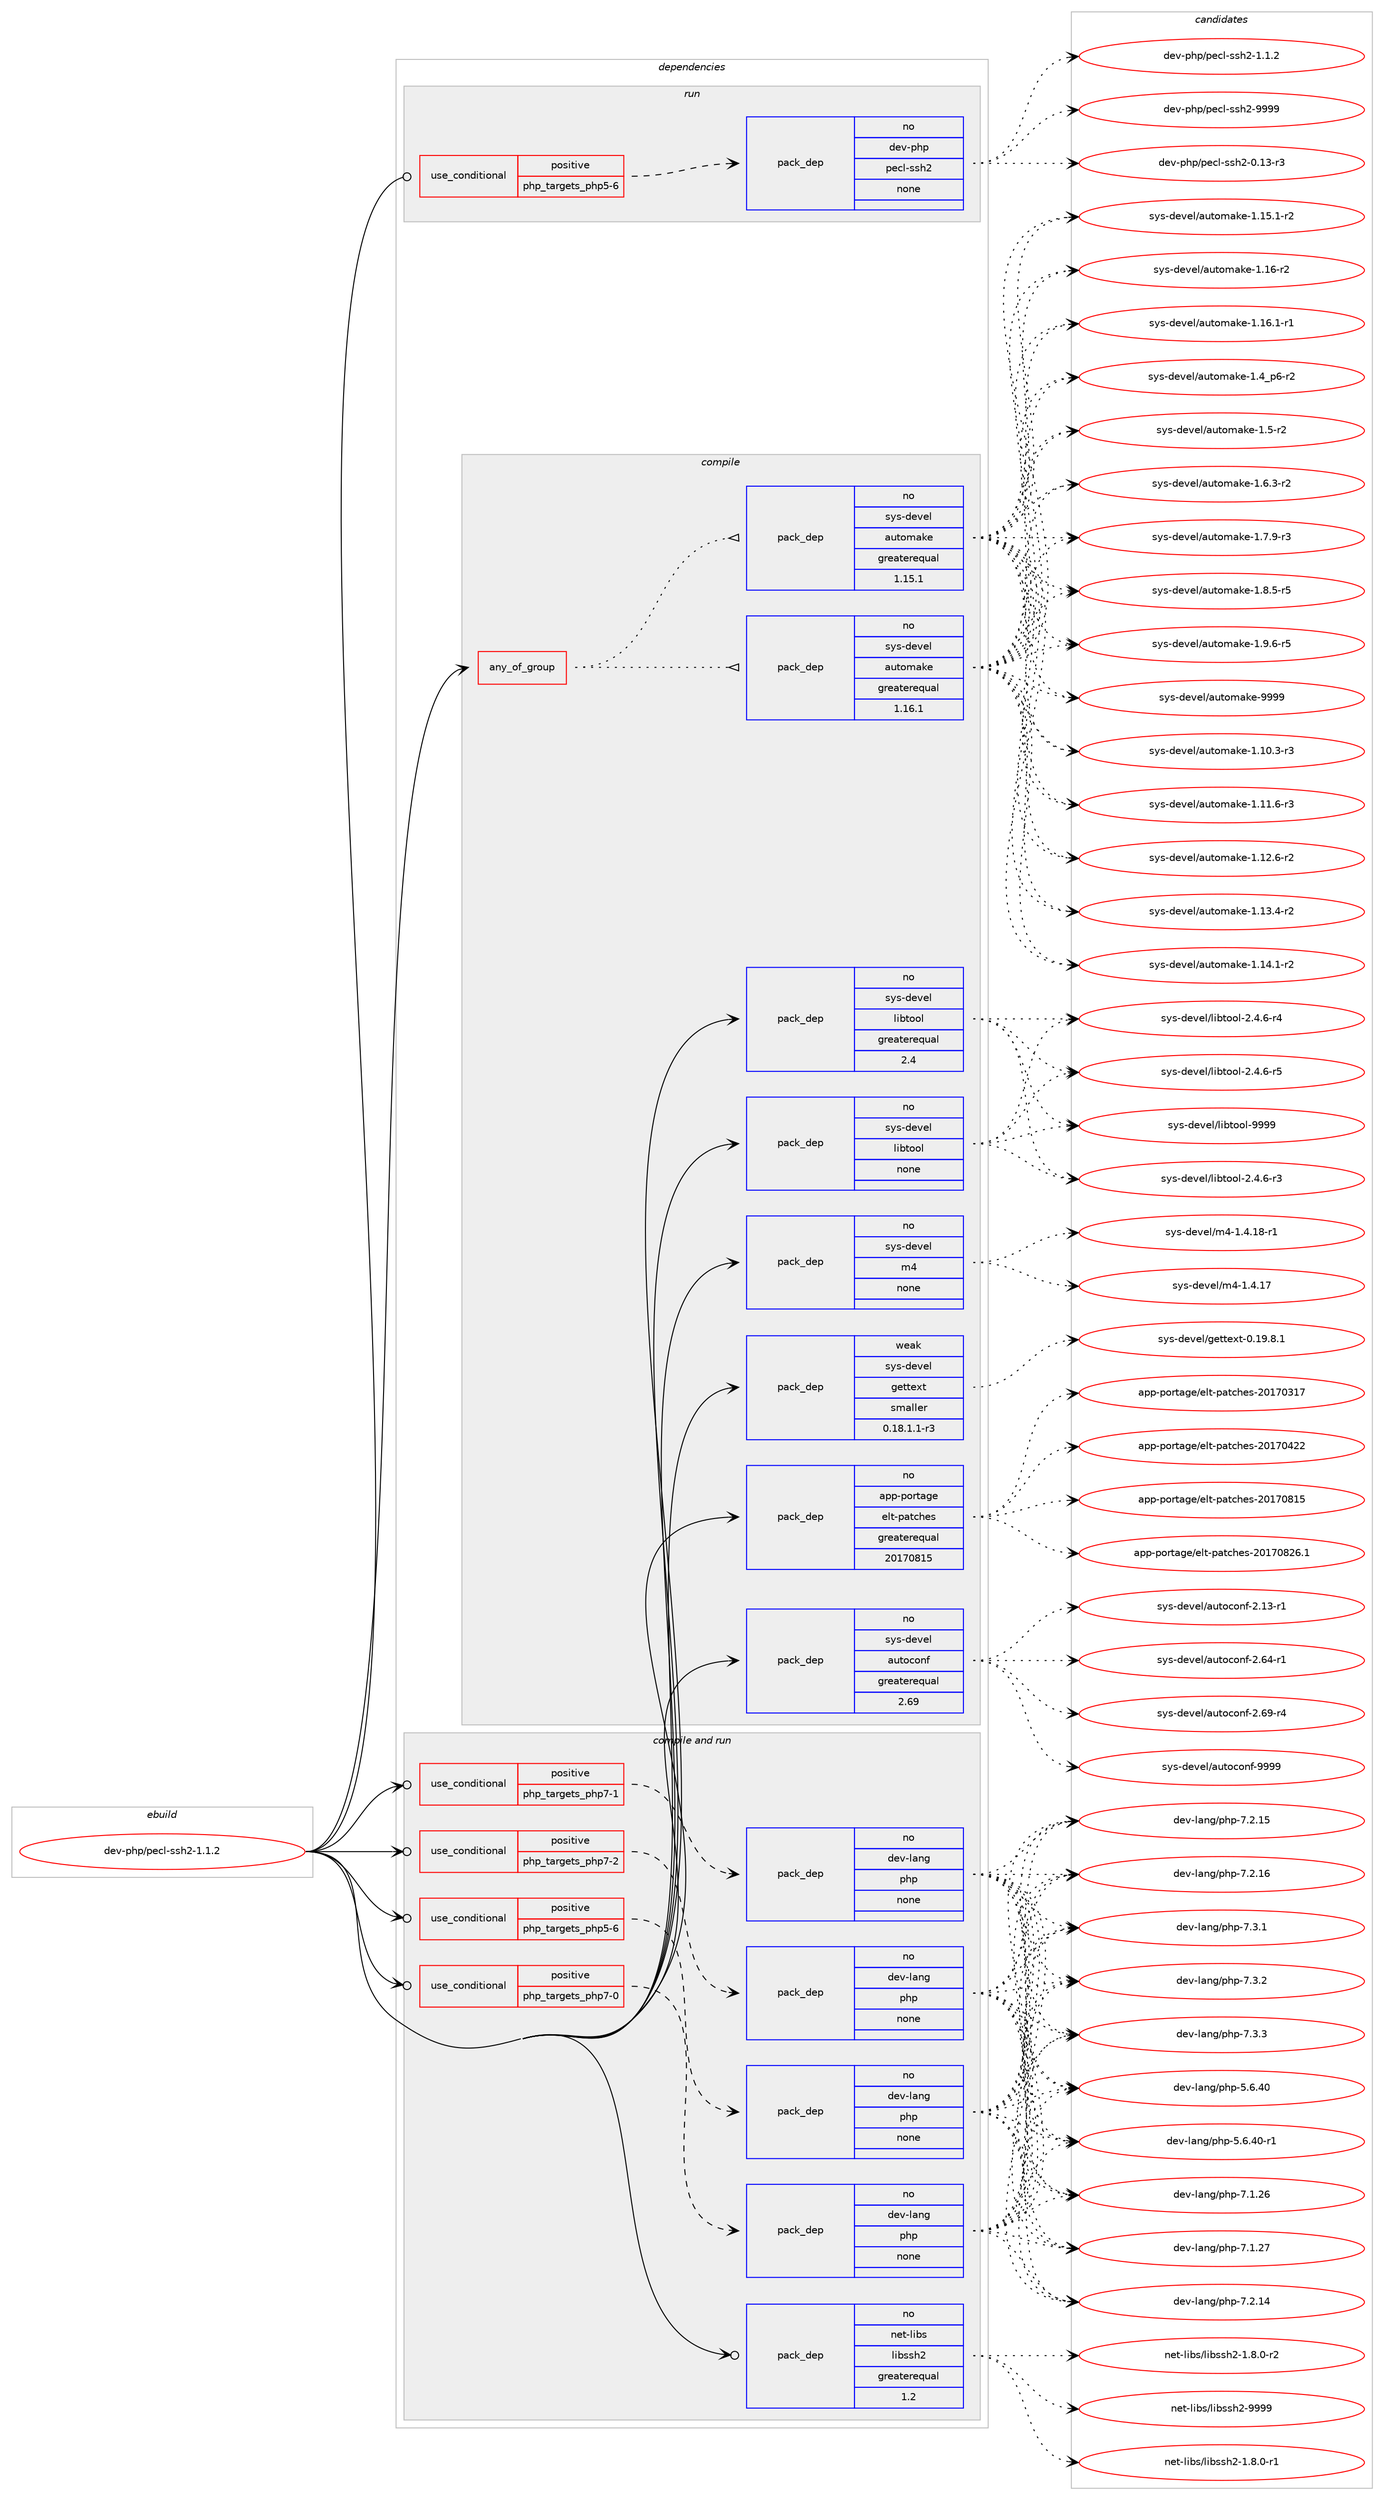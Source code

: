 digraph prolog {

# *************
# Graph options
# *************

newrank=true;
concentrate=true;
compound=true;
graph [rankdir=LR,fontname=Helvetica,fontsize=10,ranksep=1.5];#, ranksep=2.5, nodesep=0.2];
edge  [arrowhead=vee];
node  [fontname=Helvetica,fontsize=10];

# **********
# The ebuild
# **********

subgraph cluster_leftcol {
color=gray;
rank=same;
label=<<i>ebuild</i>>;
id [label="dev-php/pecl-ssh2-1.1.2", color=red, width=4, href="../dev-php/pecl-ssh2-1.1.2.svg"];
}

# ****************
# The dependencies
# ****************

subgraph cluster_midcol {
color=gray;
label=<<i>dependencies</i>>;
subgraph cluster_compile {
fillcolor="#eeeeee";
style=filled;
label=<<i>compile</i>>;
subgraph any22619 {
dependency1395318 [label=<<TABLE BORDER="0" CELLBORDER="1" CELLSPACING="0" CELLPADDING="4"><TR><TD CELLPADDING="10">any_of_group</TD></TR></TABLE>>, shape=none, color=red];subgraph pack1002208 {
dependency1395319 [label=<<TABLE BORDER="0" CELLBORDER="1" CELLSPACING="0" CELLPADDING="4" WIDTH="220"><TR><TD ROWSPAN="6" CELLPADDING="30">pack_dep</TD></TR><TR><TD WIDTH="110">no</TD></TR><TR><TD>sys-devel</TD></TR><TR><TD>automake</TD></TR><TR><TD>greaterequal</TD></TR><TR><TD>1.16.1</TD></TR></TABLE>>, shape=none, color=blue];
}
dependency1395318:e -> dependency1395319:w [weight=20,style="dotted",arrowhead="oinv"];
subgraph pack1002209 {
dependency1395320 [label=<<TABLE BORDER="0" CELLBORDER="1" CELLSPACING="0" CELLPADDING="4" WIDTH="220"><TR><TD ROWSPAN="6" CELLPADDING="30">pack_dep</TD></TR><TR><TD WIDTH="110">no</TD></TR><TR><TD>sys-devel</TD></TR><TR><TD>automake</TD></TR><TR><TD>greaterequal</TD></TR><TR><TD>1.15.1</TD></TR></TABLE>>, shape=none, color=blue];
}
dependency1395318:e -> dependency1395320:w [weight=20,style="dotted",arrowhead="oinv"];
}
id:e -> dependency1395318:w [weight=20,style="solid",arrowhead="vee"];
subgraph pack1002210 {
dependency1395321 [label=<<TABLE BORDER="0" CELLBORDER="1" CELLSPACING="0" CELLPADDING="4" WIDTH="220"><TR><TD ROWSPAN="6" CELLPADDING="30">pack_dep</TD></TR><TR><TD WIDTH="110">no</TD></TR><TR><TD>app-portage</TD></TR><TR><TD>elt-patches</TD></TR><TR><TD>greaterequal</TD></TR><TR><TD>20170815</TD></TR></TABLE>>, shape=none, color=blue];
}
id:e -> dependency1395321:w [weight=20,style="solid",arrowhead="vee"];
subgraph pack1002211 {
dependency1395322 [label=<<TABLE BORDER="0" CELLBORDER="1" CELLSPACING="0" CELLPADDING="4" WIDTH="220"><TR><TD ROWSPAN="6" CELLPADDING="30">pack_dep</TD></TR><TR><TD WIDTH="110">no</TD></TR><TR><TD>sys-devel</TD></TR><TR><TD>autoconf</TD></TR><TR><TD>greaterequal</TD></TR><TR><TD>2.69</TD></TR></TABLE>>, shape=none, color=blue];
}
id:e -> dependency1395322:w [weight=20,style="solid",arrowhead="vee"];
subgraph pack1002212 {
dependency1395323 [label=<<TABLE BORDER="0" CELLBORDER="1" CELLSPACING="0" CELLPADDING="4" WIDTH="220"><TR><TD ROWSPAN="6" CELLPADDING="30">pack_dep</TD></TR><TR><TD WIDTH="110">no</TD></TR><TR><TD>sys-devel</TD></TR><TR><TD>libtool</TD></TR><TR><TD>greaterequal</TD></TR><TR><TD>2.4</TD></TR></TABLE>>, shape=none, color=blue];
}
id:e -> dependency1395323:w [weight=20,style="solid",arrowhead="vee"];
subgraph pack1002213 {
dependency1395324 [label=<<TABLE BORDER="0" CELLBORDER="1" CELLSPACING="0" CELLPADDING="4" WIDTH="220"><TR><TD ROWSPAN="6" CELLPADDING="30">pack_dep</TD></TR><TR><TD WIDTH="110">no</TD></TR><TR><TD>sys-devel</TD></TR><TR><TD>libtool</TD></TR><TR><TD>none</TD></TR><TR><TD></TD></TR></TABLE>>, shape=none, color=blue];
}
id:e -> dependency1395324:w [weight=20,style="solid",arrowhead="vee"];
subgraph pack1002214 {
dependency1395325 [label=<<TABLE BORDER="0" CELLBORDER="1" CELLSPACING="0" CELLPADDING="4" WIDTH="220"><TR><TD ROWSPAN="6" CELLPADDING="30">pack_dep</TD></TR><TR><TD WIDTH="110">no</TD></TR><TR><TD>sys-devel</TD></TR><TR><TD>m4</TD></TR><TR><TD>none</TD></TR><TR><TD></TD></TR></TABLE>>, shape=none, color=blue];
}
id:e -> dependency1395325:w [weight=20,style="solid",arrowhead="vee"];
subgraph pack1002215 {
dependency1395326 [label=<<TABLE BORDER="0" CELLBORDER="1" CELLSPACING="0" CELLPADDING="4" WIDTH="220"><TR><TD ROWSPAN="6" CELLPADDING="30">pack_dep</TD></TR><TR><TD WIDTH="110">weak</TD></TR><TR><TD>sys-devel</TD></TR><TR><TD>gettext</TD></TR><TR><TD>smaller</TD></TR><TR><TD>0.18.1.1-r3</TD></TR></TABLE>>, shape=none, color=blue];
}
id:e -> dependency1395326:w [weight=20,style="solid",arrowhead="vee"];
}
subgraph cluster_compileandrun {
fillcolor="#eeeeee";
style=filled;
label=<<i>compile and run</i>>;
subgraph cond369926 {
dependency1395327 [label=<<TABLE BORDER="0" CELLBORDER="1" CELLSPACING="0" CELLPADDING="4"><TR><TD ROWSPAN="3" CELLPADDING="10">use_conditional</TD></TR><TR><TD>positive</TD></TR><TR><TD>php_targets_php5-6</TD></TR></TABLE>>, shape=none, color=red];
subgraph pack1002216 {
dependency1395328 [label=<<TABLE BORDER="0" CELLBORDER="1" CELLSPACING="0" CELLPADDING="4" WIDTH="220"><TR><TD ROWSPAN="6" CELLPADDING="30">pack_dep</TD></TR><TR><TD WIDTH="110">no</TD></TR><TR><TD>dev-lang</TD></TR><TR><TD>php</TD></TR><TR><TD>none</TD></TR><TR><TD></TD></TR></TABLE>>, shape=none, color=blue];
}
dependency1395327:e -> dependency1395328:w [weight=20,style="dashed",arrowhead="vee"];
}
id:e -> dependency1395327:w [weight=20,style="solid",arrowhead="odotvee"];
subgraph cond369927 {
dependency1395329 [label=<<TABLE BORDER="0" CELLBORDER="1" CELLSPACING="0" CELLPADDING="4"><TR><TD ROWSPAN="3" CELLPADDING="10">use_conditional</TD></TR><TR><TD>positive</TD></TR><TR><TD>php_targets_php7-0</TD></TR></TABLE>>, shape=none, color=red];
subgraph pack1002217 {
dependency1395330 [label=<<TABLE BORDER="0" CELLBORDER="1" CELLSPACING="0" CELLPADDING="4" WIDTH="220"><TR><TD ROWSPAN="6" CELLPADDING="30">pack_dep</TD></TR><TR><TD WIDTH="110">no</TD></TR><TR><TD>dev-lang</TD></TR><TR><TD>php</TD></TR><TR><TD>none</TD></TR><TR><TD></TD></TR></TABLE>>, shape=none, color=blue];
}
dependency1395329:e -> dependency1395330:w [weight=20,style="dashed",arrowhead="vee"];
}
id:e -> dependency1395329:w [weight=20,style="solid",arrowhead="odotvee"];
subgraph cond369928 {
dependency1395331 [label=<<TABLE BORDER="0" CELLBORDER="1" CELLSPACING="0" CELLPADDING="4"><TR><TD ROWSPAN="3" CELLPADDING="10">use_conditional</TD></TR><TR><TD>positive</TD></TR><TR><TD>php_targets_php7-1</TD></TR></TABLE>>, shape=none, color=red];
subgraph pack1002218 {
dependency1395332 [label=<<TABLE BORDER="0" CELLBORDER="1" CELLSPACING="0" CELLPADDING="4" WIDTH="220"><TR><TD ROWSPAN="6" CELLPADDING="30">pack_dep</TD></TR><TR><TD WIDTH="110">no</TD></TR><TR><TD>dev-lang</TD></TR><TR><TD>php</TD></TR><TR><TD>none</TD></TR><TR><TD></TD></TR></TABLE>>, shape=none, color=blue];
}
dependency1395331:e -> dependency1395332:w [weight=20,style="dashed",arrowhead="vee"];
}
id:e -> dependency1395331:w [weight=20,style="solid",arrowhead="odotvee"];
subgraph cond369929 {
dependency1395333 [label=<<TABLE BORDER="0" CELLBORDER="1" CELLSPACING="0" CELLPADDING="4"><TR><TD ROWSPAN="3" CELLPADDING="10">use_conditional</TD></TR><TR><TD>positive</TD></TR><TR><TD>php_targets_php7-2</TD></TR></TABLE>>, shape=none, color=red];
subgraph pack1002219 {
dependency1395334 [label=<<TABLE BORDER="0" CELLBORDER="1" CELLSPACING="0" CELLPADDING="4" WIDTH="220"><TR><TD ROWSPAN="6" CELLPADDING="30">pack_dep</TD></TR><TR><TD WIDTH="110">no</TD></TR><TR><TD>dev-lang</TD></TR><TR><TD>php</TD></TR><TR><TD>none</TD></TR><TR><TD></TD></TR></TABLE>>, shape=none, color=blue];
}
dependency1395333:e -> dependency1395334:w [weight=20,style="dashed",arrowhead="vee"];
}
id:e -> dependency1395333:w [weight=20,style="solid",arrowhead="odotvee"];
subgraph pack1002220 {
dependency1395335 [label=<<TABLE BORDER="0" CELLBORDER="1" CELLSPACING="0" CELLPADDING="4" WIDTH="220"><TR><TD ROWSPAN="6" CELLPADDING="30">pack_dep</TD></TR><TR><TD WIDTH="110">no</TD></TR><TR><TD>net-libs</TD></TR><TR><TD>libssh2</TD></TR><TR><TD>greaterequal</TD></TR><TR><TD>1.2</TD></TR></TABLE>>, shape=none, color=blue];
}
id:e -> dependency1395335:w [weight=20,style="solid",arrowhead="odotvee"];
}
subgraph cluster_run {
fillcolor="#eeeeee";
style=filled;
label=<<i>run</i>>;
subgraph cond369930 {
dependency1395336 [label=<<TABLE BORDER="0" CELLBORDER="1" CELLSPACING="0" CELLPADDING="4"><TR><TD ROWSPAN="3" CELLPADDING="10">use_conditional</TD></TR><TR><TD>positive</TD></TR><TR><TD>php_targets_php5-6</TD></TR></TABLE>>, shape=none, color=red];
subgraph pack1002221 {
dependency1395337 [label=<<TABLE BORDER="0" CELLBORDER="1" CELLSPACING="0" CELLPADDING="4" WIDTH="220"><TR><TD ROWSPAN="6" CELLPADDING="30">pack_dep</TD></TR><TR><TD WIDTH="110">no</TD></TR><TR><TD>dev-php</TD></TR><TR><TD>pecl-ssh2</TD></TR><TR><TD>none</TD></TR><TR><TD></TD></TR></TABLE>>, shape=none, color=blue];
}
dependency1395336:e -> dependency1395337:w [weight=20,style="dashed",arrowhead="vee"];
}
id:e -> dependency1395336:w [weight=20,style="solid",arrowhead="odot"];
}
}

# **************
# The candidates
# **************

subgraph cluster_choices {
rank=same;
color=gray;
label=<<i>candidates</i>>;

subgraph choice1002208 {
color=black;
nodesep=1;
choice11512111545100101118101108479711711611110997107101454946494846514511451 [label="sys-devel/automake-1.10.3-r3", color=red, width=4,href="../sys-devel/automake-1.10.3-r3.svg"];
choice11512111545100101118101108479711711611110997107101454946494946544511451 [label="sys-devel/automake-1.11.6-r3", color=red, width=4,href="../sys-devel/automake-1.11.6-r3.svg"];
choice11512111545100101118101108479711711611110997107101454946495046544511450 [label="sys-devel/automake-1.12.6-r2", color=red, width=4,href="../sys-devel/automake-1.12.6-r2.svg"];
choice11512111545100101118101108479711711611110997107101454946495146524511450 [label="sys-devel/automake-1.13.4-r2", color=red, width=4,href="../sys-devel/automake-1.13.4-r2.svg"];
choice11512111545100101118101108479711711611110997107101454946495246494511450 [label="sys-devel/automake-1.14.1-r2", color=red, width=4,href="../sys-devel/automake-1.14.1-r2.svg"];
choice11512111545100101118101108479711711611110997107101454946495346494511450 [label="sys-devel/automake-1.15.1-r2", color=red, width=4,href="../sys-devel/automake-1.15.1-r2.svg"];
choice1151211154510010111810110847971171161111099710710145494649544511450 [label="sys-devel/automake-1.16-r2", color=red, width=4,href="../sys-devel/automake-1.16-r2.svg"];
choice11512111545100101118101108479711711611110997107101454946495446494511449 [label="sys-devel/automake-1.16.1-r1", color=red, width=4,href="../sys-devel/automake-1.16.1-r1.svg"];
choice115121115451001011181011084797117116111109971071014549465295112544511450 [label="sys-devel/automake-1.4_p6-r2", color=red, width=4,href="../sys-devel/automake-1.4_p6-r2.svg"];
choice11512111545100101118101108479711711611110997107101454946534511450 [label="sys-devel/automake-1.5-r2", color=red, width=4,href="../sys-devel/automake-1.5-r2.svg"];
choice115121115451001011181011084797117116111109971071014549465446514511450 [label="sys-devel/automake-1.6.3-r2", color=red, width=4,href="../sys-devel/automake-1.6.3-r2.svg"];
choice115121115451001011181011084797117116111109971071014549465546574511451 [label="sys-devel/automake-1.7.9-r3", color=red, width=4,href="../sys-devel/automake-1.7.9-r3.svg"];
choice115121115451001011181011084797117116111109971071014549465646534511453 [label="sys-devel/automake-1.8.5-r5", color=red, width=4,href="../sys-devel/automake-1.8.5-r5.svg"];
choice115121115451001011181011084797117116111109971071014549465746544511453 [label="sys-devel/automake-1.9.6-r5", color=red, width=4,href="../sys-devel/automake-1.9.6-r5.svg"];
choice115121115451001011181011084797117116111109971071014557575757 [label="sys-devel/automake-9999", color=red, width=4,href="../sys-devel/automake-9999.svg"];
dependency1395319:e -> choice11512111545100101118101108479711711611110997107101454946494846514511451:w [style=dotted,weight="100"];
dependency1395319:e -> choice11512111545100101118101108479711711611110997107101454946494946544511451:w [style=dotted,weight="100"];
dependency1395319:e -> choice11512111545100101118101108479711711611110997107101454946495046544511450:w [style=dotted,weight="100"];
dependency1395319:e -> choice11512111545100101118101108479711711611110997107101454946495146524511450:w [style=dotted,weight="100"];
dependency1395319:e -> choice11512111545100101118101108479711711611110997107101454946495246494511450:w [style=dotted,weight="100"];
dependency1395319:e -> choice11512111545100101118101108479711711611110997107101454946495346494511450:w [style=dotted,weight="100"];
dependency1395319:e -> choice1151211154510010111810110847971171161111099710710145494649544511450:w [style=dotted,weight="100"];
dependency1395319:e -> choice11512111545100101118101108479711711611110997107101454946495446494511449:w [style=dotted,weight="100"];
dependency1395319:e -> choice115121115451001011181011084797117116111109971071014549465295112544511450:w [style=dotted,weight="100"];
dependency1395319:e -> choice11512111545100101118101108479711711611110997107101454946534511450:w [style=dotted,weight="100"];
dependency1395319:e -> choice115121115451001011181011084797117116111109971071014549465446514511450:w [style=dotted,weight="100"];
dependency1395319:e -> choice115121115451001011181011084797117116111109971071014549465546574511451:w [style=dotted,weight="100"];
dependency1395319:e -> choice115121115451001011181011084797117116111109971071014549465646534511453:w [style=dotted,weight="100"];
dependency1395319:e -> choice115121115451001011181011084797117116111109971071014549465746544511453:w [style=dotted,weight="100"];
dependency1395319:e -> choice115121115451001011181011084797117116111109971071014557575757:w [style=dotted,weight="100"];
}
subgraph choice1002209 {
color=black;
nodesep=1;
choice11512111545100101118101108479711711611110997107101454946494846514511451 [label="sys-devel/automake-1.10.3-r3", color=red, width=4,href="../sys-devel/automake-1.10.3-r3.svg"];
choice11512111545100101118101108479711711611110997107101454946494946544511451 [label="sys-devel/automake-1.11.6-r3", color=red, width=4,href="../sys-devel/automake-1.11.6-r3.svg"];
choice11512111545100101118101108479711711611110997107101454946495046544511450 [label="sys-devel/automake-1.12.6-r2", color=red, width=4,href="../sys-devel/automake-1.12.6-r2.svg"];
choice11512111545100101118101108479711711611110997107101454946495146524511450 [label="sys-devel/automake-1.13.4-r2", color=red, width=4,href="../sys-devel/automake-1.13.4-r2.svg"];
choice11512111545100101118101108479711711611110997107101454946495246494511450 [label="sys-devel/automake-1.14.1-r2", color=red, width=4,href="../sys-devel/automake-1.14.1-r2.svg"];
choice11512111545100101118101108479711711611110997107101454946495346494511450 [label="sys-devel/automake-1.15.1-r2", color=red, width=4,href="../sys-devel/automake-1.15.1-r2.svg"];
choice1151211154510010111810110847971171161111099710710145494649544511450 [label="sys-devel/automake-1.16-r2", color=red, width=4,href="../sys-devel/automake-1.16-r2.svg"];
choice11512111545100101118101108479711711611110997107101454946495446494511449 [label="sys-devel/automake-1.16.1-r1", color=red, width=4,href="../sys-devel/automake-1.16.1-r1.svg"];
choice115121115451001011181011084797117116111109971071014549465295112544511450 [label="sys-devel/automake-1.4_p6-r2", color=red, width=4,href="../sys-devel/automake-1.4_p6-r2.svg"];
choice11512111545100101118101108479711711611110997107101454946534511450 [label="sys-devel/automake-1.5-r2", color=red, width=4,href="../sys-devel/automake-1.5-r2.svg"];
choice115121115451001011181011084797117116111109971071014549465446514511450 [label="sys-devel/automake-1.6.3-r2", color=red, width=4,href="../sys-devel/automake-1.6.3-r2.svg"];
choice115121115451001011181011084797117116111109971071014549465546574511451 [label="sys-devel/automake-1.7.9-r3", color=red, width=4,href="../sys-devel/automake-1.7.9-r3.svg"];
choice115121115451001011181011084797117116111109971071014549465646534511453 [label="sys-devel/automake-1.8.5-r5", color=red, width=4,href="../sys-devel/automake-1.8.5-r5.svg"];
choice115121115451001011181011084797117116111109971071014549465746544511453 [label="sys-devel/automake-1.9.6-r5", color=red, width=4,href="../sys-devel/automake-1.9.6-r5.svg"];
choice115121115451001011181011084797117116111109971071014557575757 [label="sys-devel/automake-9999", color=red, width=4,href="../sys-devel/automake-9999.svg"];
dependency1395320:e -> choice11512111545100101118101108479711711611110997107101454946494846514511451:w [style=dotted,weight="100"];
dependency1395320:e -> choice11512111545100101118101108479711711611110997107101454946494946544511451:w [style=dotted,weight="100"];
dependency1395320:e -> choice11512111545100101118101108479711711611110997107101454946495046544511450:w [style=dotted,weight="100"];
dependency1395320:e -> choice11512111545100101118101108479711711611110997107101454946495146524511450:w [style=dotted,weight="100"];
dependency1395320:e -> choice11512111545100101118101108479711711611110997107101454946495246494511450:w [style=dotted,weight="100"];
dependency1395320:e -> choice11512111545100101118101108479711711611110997107101454946495346494511450:w [style=dotted,weight="100"];
dependency1395320:e -> choice1151211154510010111810110847971171161111099710710145494649544511450:w [style=dotted,weight="100"];
dependency1395320:e -> choice11512111545100101118101108479711711611110997107101454946495446494511449:w [style=dotted,weight="100"];
dependency1395320:e -> choice115121115451001011181011084797117116111109971071014549465295112544511450:w [style=dotted,weight="100"];
dependency1395320:e -> choice11512111545100101118101108479711711611110997107101454946534511450:w [style=dotted,weight="100"];
dependency1395320:e -> choice115121115451001011181011084797117116111109971071014549465446514511450:w [style=dotted,weight="100"];
dependency1395320:e -> choice115121115451001011181011084797117116111109971071014549465546574511451:w [style=dotted,weight="100"];
dependency1395320:e -> choice115121115451001011181011084797117116111109971071014549465646534511453:w [style=dotted,weight="100"];
dependency1395320:e -> choice115121115451001011181011084797117116111109971071014549465746544511453:w [style=dotted,weight="100"];
dependency1395320:e -> choice115121115451001011181011084797117116111109971071014557575757:w [style=dotted,weight="100"];
}
subgraph choice1002210 {
color=black;
nodesep=1;
choice97112112451121111141169710310147101108116451129711699104101115455048495548514955 [label="app-portage/elt-patches-20170317", color=red, width=4,href="../app-portage/elt-patches-20170317.svg"];
choice97112112451121111141169710310147101108116451129711699104101115455048495548525050 [label="app-portage/elt-patches-20170422", color=red, width=4,href="../app-portage/elt-patches-20170422.svg"];
choice97112112451121111141169710310147101108116451129711699104101115455048495548564953 [label="app-portage/elt-patches-20170815", color=red, width=4,href="../app-portage/elt-patches-20170815.svg"];
choice971121124511211111411697103101471011081164511297116991041011154550484955485650544649 [label="app-portage/elt-patches-20170826.1", color=red, width=4,href="../app-portage/elt-patches-20170826.1.svg"];
dependency1395321:e -> choice97112112451121111141169710310147101108116451129711699104101115455048495548514955:w [style=dotted,weight="100"];
dependency1395321:e -> choice97112112451121111141169710310147101108116451129711699104101115455048495548525050:w [style=dotted,weight="100"];
dependency1395321:e -> choice97112112451121111141169710310147101108116451129711699104101115455048495548564953:w [style=dotted,weight="100"];
dependency1395321:e -> choice971121124511211111411697103101471011081164511297116991041011154550484955485650544649:w [style=dotted,weight="100"];
}
subgraph choice1002211 {
color=black;
nodesep=1;
choice1151211154510010111810110847971171161119911111010245504649514511449 [label="sys-devel/autoconf-2.13-r1", color=red, width=4,href="../sys-devel/autoconf-2.13-r1.svg"];
choice1151211154510010111810110847971171161119911111010245504654524511449 [label="sys-devel/autoconf-2.64-r1", color=red, width=4,href="../sys-devel/autoconf-2.64-r1.svg"];
choice1151211154510010111810110847971171161119911111010245504654574511452 [label="sys-devel/autoconf-2.69-r4", color=red, width=4,href="../sys-devel/autoconf-2.69-r4.svg"];
choice115121115451001011181011084797117116111991111101024557575757 [label="sys-devel/autoconf-9999", color=red, width=4,href="../sys-devel/autoconf-9999.svg"];
dependency1395322:e -> choice1151211154510010111810110847971171161119911111010245504649514511449:w [style=dotted,weight="100"];
dependency1395322:e -> choice1151211154510010111810110847971171161119911111010245504654524511449:w [style=dotted,weight="100"];
dependency1395322:e -> choice1151211154510010111810110847971171161119911111010245504654574511452:w [style=dotted,weight="100"];
dependency1395322:e -> choice115121115451001011181011084797117116111991111101024557575757:w [style=dotted,weight="100"];
}
subgraph choice1002212 {
color=black;
nodesep=1;
choice1151211154510010111810110847108105981161111111084550465246544511451 [label="sys-devel/libtool-2.4.6-r3", color=red, width=4,href="../sys-devel/libtool-2.4.6-r3.svg"];
choice1151211154510010111810110847108105981161111111084550465246544511452 [label="sys-devel/libtool-2.4.6-r4", color=red, width=4,href="../sys-devel/libtool-2.4.6-r4.svg"];
choice1151211154510010111810110847108105981161111111084550465246544511453 [label="sys-devel/libtool-2.4.6-r5", color=red, width=4,href="../sys-devel/libtool-2.4.6-r5.svg"];
choice1151211154510010111810110847108105981161111111084557575757 [label="sys-devel/libtool-9999", color=red, width=4,href="../sys-devel/libtool-9999.svg"];
dependency1395323:e -> choice1151211154510010111810110847108105981161111111084550465246544511451:w [style=dotted,weight="100"];
dependency1395323:e -> choice1151211154510010111810110847108105981161111111084550465246544511452:w [style=dotted,weight="100"];
dependency1395323:e -> choice1151211154510010111810110847108105981161111111084550465246544511453:w [style=dotted,weight="100"];
dependency1395323:e -> choice1151211154510010111810110847108105981161111111084557575757:w [style=dotted,weight="100"];
}
subgraph choice1002213 {
color=black;
nodesep=1;
choice1151211154510010111810110847108105981161111111084550465246544511451 [label="sys-devel/libtool-2.4.6-r3", color=red, width=4,href="../sys-devel/libtool-2.4.6-r3.svg"];
choice1151211154510010111810110847108105981161111111084550465246544511452 [label="sys-devel/libtool-2.4.6-r4", color=red, width=4,href="../sys-devel/libtool-2.4.6-r4.svg"];
choice1151211154510010111810110847108105981161111111084550465246544511453 [label="sys-devel/libtool-2.4.6-r5", color=red, width=4,href="../sys-devel/libtool-2.4.6-r5.svg"];
choice1151211154510010111810110847108105981161111111084557575757 [label="sys-devel/libtool-9999", color=red, width=4,href="../sys-devel/libtool-9999.svg"];
dependency1395324:e -> choice1151211154510010111810110847108105981161111111084550465246544511451:w [style=dotted,weight="100"];
dependency1395324:e -> choice1151211154510010111810110847108105981161111111084550465246544511452:w [style=dotted,weight="100"];
dependency1395324:e -> choice1151211154510010111810110847108105981161111111084550465246544511453:w [style=dotted,weight="100"];
dependency1395324:e -> choice1151211154510010111810110847108105981161111111084557575757:w [style=dotted,weight="100"];
}
subgraph choice1002214 {
color=black;
nodesep=1;
choice11512111545100101118101108471095245494652464955 [label="sys-devel/m4-1.4.17", color=red, width=4,href="../sys-devel/m4-1.4.17.svg"];
choice115121115451001011181011084710952454946524649564511449 [label="sys-devel/m4-1.4.18-r1", color=red, width=4,href="../sys-devel/m4-1.4.18-r1.svg"];
dependency1395325:e -> choice11512111545100101118101108471095245494652464955:w [style=dotted,weight="100"];
dependency1395325:e -> choice115121115451001011181011084710952454946524649564511449:w [style=dotted,weight="100"];
}
subgraph choice1002215 {
color=black;
nodesep=1;
choice1151211154510010111810110847103101116116101120116454846495746564649 [label="sys-devel/gettext-0.19.8.1", color=red, width=4,href="../sys-devel/gettext-0.19.8.1.svg"];
dependency1395326:e -> choice1151211154510010111810110847103101116116101120116454846495746564649:w [style=dotted,weight="100"];
}
subgraph choice1002216 {
color=black;
nodesep=1;
choice10010111845108971101034711210411245534654465248 [label="dev-lang/php-5.6.40", color=red, width=4,href="../dev-lang/php-5.6.40.svg"];
choice100101118451089711010347112104112455346544652484511449 [label="dev-lang/php-5.6.40-r1", color=red, width=4,href="../dev-lang/php-5.6.40-r1.svg"];
choice10010111845108971101034711210411245554649465054 [label="dev-lang/php-7.1.26", color=red, width=4,href="../dev-lang/php-7.1.26.svg"];
choice10010111845108971101034711210411245554649465055 [label="dev-lang/php-7.1.27", color=red, width=4,href="../dev-lang/php-7.1.27.svg"];
choice10010111845108971101034711210411245554650464952 [label="dev-lang/php-7.2.14", color=red, width=4,href="../dev-lang/php-7.2.14.svg"];
choice10010111845108971101034711210411245554650464953 [label="dev-lang/php-7.2.15", color=red, width=4,href="../dev-lang/php-7.2.15.svg"];
choice10010111845108971101034711210411245554650464954 [label="dev-lang/php-7.2.16", color=red, width=4,href="../dev-lang/php-7.2.16.svg"];
choice100101118451089711010347112104112455546514649 [label="dev-lang/php-7.3.1", color=red, width=4,href="../dev-lang/php-7.3.1.svg"];
choice100101118451089711010347112104112455546514650 [label="dev-lang/php-7.3.2", color=red, width=4,href="../dev-lang/php-7.3.2.svg"];
choice100101118451089711010347112104112455546514651 [label="dev-lang/php-7.3.3", color=red, width=4,href="../dev-lang/php-7.3.3.svg"];
dependency1395328:e -> choice10010111845108971101034711210411245534654465248:w [style=dotted,weight="100"];
dependency1395328:e -> choice100101118451089711010347112104112455346544652484511449:w [style=dotted,weight="100"];
dependency1395328:e -> choice10010111845108971101034711210411245554649465054:w [style=dotted,weight="100"];
dependency1395328:e -> choice10010111845108971101034711210411245554649465055:w [style=dotted,weight="100"];
dependency1395328:e -> choice10010111845108971101034711210411245554650464952:w [style=dotted,weight="100"];
dependency1395328:e -> choice10010111845108971101034711210411245554650464953:w [style=dotted,weight="100"];
dependency1395328:e -> choice10010111845108971101034711210411245554650464954:w [style=dotted,weight="100"];
dependency1395328:e -> choice100101118451089711010347112104112455546514649:w [style=dotted,weight="100"];
dependency1395328:e -> choice100101118451089711010347112104112455546514650:w [style=dotted,weight="100"];
dependency1395328:e -> choice100101118451089711010347112104112455546514651:w [style=dotted,weight="100"];
}
subgraph choice1002217 {
color=black;
nodesep=1;
choice10010111845108971101034711210411245534654465248 [label="dev-lang/php-5.6.40", color=red, width=4,href="../dev-lang/php-5.6.40.svg"];
choice100101118451089711010347112104112455346544652484511449 [label="dev-lang/php-5.6.40-r1", color=red, width=4,href="../dev-lang/php-5.6.40-r1.svg"];
choice10010111845108971101034711210411245554649465054 [label="dev-lang/php-7.1.26", color=red, width=4,href="../dev-lang/php-7.1.26.svg"];
choice10010111845108971101034711210411245554649465055 [label="dev-lang/php-7.1.27", color=red, width=4,href="../dev-lang/php-7.1.27.svg"];
choice10010111845108971101034711210411245554650464952 [label="dev-lang/php-7.2.14", color=red, width=4,href="../dev-lang/php-7.2.14.svg"];
choice10010111845108971101034711210411245554650464953 [label="dev-lang/php-7.2.15", color=red, width=4,href="../dev-lang/php-7.2.15.svg"];
choice10010111845108971101034711210411245554650464954 [label="dev-lang/php-7.2.16", color=red, width=4,href="../dev-lang/php-7.2.16.svg"];
choice100101118451089711010347112104112455546514649 [label="dev-lang/php-7.3.1", color=red, width=4,href="../dev-lang/php-7.3.1.svg"];
choice100101118451089711010347112104112455546514650 [label="dev-lang/php-7.3.2", color=red, width=4,href="../dev-lang/php-7.3.2.svg"];
choice100101118451089711010347112104112455546514651 [label="dev-lang/php-7.3.3", color=red, width=4,href="../dev-lang/php-7.3.3.svg"];
dependency1395330:e -> choice10010111845108971101034711210411245534654465248:w [style=dotted,weight="100"];
dependency1395330:e -> choice100101118451089711010347112104112455346544652484511449:w [style=dotted,weight="100"];
dependency1395330:e -> choice10010111845108971101034711210411245554649465054:w [style=dotted,weight="100"];
dependency1395330:e -> choice10010111845108971101034711210411245554649465055:w [style=dotted,weight="100"];
dependency1395330:e -> choice10010111845108971101034711210411245554650464952:w [style=dotted,weight="100"];
dependency1395330:e -> choice10010111845108971101034711210411245554650464953:w [style=dotted,weight="100"];
dependency1395330:e -> choice10010111845108971101034711210411245554650464954:w [style=dotted,weight="100"];
dependency1395330:e -> choice100101118451089711010347112104112455546514649:w [style=dotted,weight="100"];
dependency1395330:e -> choice100101118451089711010347112104112455546514650:w [style=dotted,weight="100"];
dependency1395330:e -> choice100101118451089711010347112104112455546514651:w [style=dotted,weight="100"];
}
subgraph choice1002218 {
color=black;
nodesep=1;
choice10010111845108971101034711210411245534654465248 [label="dev-lang/php-5.6.40", color=red, width=4,href="../dev-lang/php-5.6.40.svg"];
choice100101118451089711010347112104112455346544652484511449 [label="dev-lang/php-5.6.40-r1", color=red, width=4,href="../dev-lang/php-5.6.40-r1.svg"];
choice10010111845108971101034711210411245554649465054 [label="dev-lang/php-7.1.26", color=red, width=4,href="../dev-lang/php-7.1.26.svg"];
choice10010111845108971101034711210411245554649465055 [label="dev-lang/php-7.1.27", color=red, width=4,href="../dev-lang/php-7.1.27.svg"];
choice10010111845108971101034711210411245554650464952 [label="dev-lang/php-7.2.14", color=red, width=4,href="../dev-lang/php-7.2.14.svg"];
choice10010111845108971101034711210411245554650464953 [label="dev-lang/php-7.2.15", color=red, width=4,href="../dev-lang/php-7.2.15.svg"];
choice10010111845108971101034711210411245554650464954 [label="dev-lang/php-7.2.16", color=red, width=4,href="../dev-lang/php-7.2.16.svg"];
choice100101118451089711010347112104112455546514649 [label="dev-lang/php-7.3.1", color=red, width=4,href="../dev-lang/php-7.3.1.svg"];
choice100101118451089711010347112104112455546514650 [label="dev-lang/php-7.3.2", color=red, width=4,href="../dev-lang/php-7.3.2.svg"];
choice100101118451089711010347112104112455546514651 [label="dev-lang/php-7.3.3", color=red, width=4,href="../dev-lang/php-7.3.3.svg"];
dependency1395332:e -> choice10010111845108971101034711210411245534654465248:w [style=dotted,weight="100"];
dependency1395332:e -> choice100101118451089711010347112104112455346544652484511449:w [style=dotted,weight="100"];
dependency1395332:e -> choice10010111845108971101034711210411245554649465054:w [style=dotted,weight="100"];
dependency1395332:e -> choice10010111845108971101034711210411245554649465055:w [style=dotted,weight="100"];
dependency1395332:e -> choice10010111845108971101034711210411245554650464952:w [style=dotted,weight="100"];
dependency1395332:e -> choice10010111845108971101034711210411245554650464953:w [style=dotted,weight="100"];
dependency1395332:e -> choice10010111845108971101034711210411245554650464954:w [style=dotted,weight="100"];
dependency1395332:e -> choice100101118451089711010347112104112455546514649:w [style=dotted,weight="100"];
dependency1395332:e -> choice100101118451089711010347112104112455546514650:w [style=dotted,weight="100"];
dependency1395332:e -> choice100101118451089711010347112104112455546514651:w [style=dotted,weight="100"];
}
subgraph choice1002219 {
color=black;
nodesep=1;
choice10010111845108971101034711210411245534654465248 [label="dev-lang/php-5.6.40", color=red, width=4,href="../dev-lang/php-5.6.40.svg"];
choice100101118451089711010347112104112455346544652484511449 [label="dev-lang/php-5.6.40-r1", color=red, width=4,href="../dev-lang/php-5.6.40-r1.svg"];
choice10010111845108971101034711210411245554649465054 [label="dev-lang/php-7.1.26", color=red, width=4,href="../dev-lang/php-7.1.26.svg"];
choice10010111845108971101034711210411245554649465055 [label="dev-lang/php-7.1.27", color=red, width=4,href="../dev-lang/php-7.1.27.svg"];
choice10010111845108971101034711210411245554650464952 [label="dev-lang/php-7.2.14", color=red, width=4,href="../dev-lang/php-7.2.14.svg"];
choice10010111845108971101034711210411245554650464953 [label="dev-lang/php-7.2.15", color=red, width=4,href="../dev-lang/php-7.2.15.svg"];
choice10010111845108971101034711210411245554650464954 [label="dev-lang/php-7.2.16", color=red, width=4,href="../dev-lang/php-7.2.16.svg"];
choice100101118451089711010347112104112455546514649 [label="dev-lang/php-7.3.1", color=red, width=4,href="../dev-lang/php-7.3.1.svg"];
choice100101118451089711010347112104112455546514650 [label="dev-lang/php-7.3.2", color=red, width=4,href="../dev-lang/php-7.3.2.svg"];
choice100101118451089711010347112104112455546514651 [label="dev-lang/php-7.3.3", color=red, width=4,href="../dev-lang/php-7.3.3.svg"];
dependency1395334:e -> choice10010111845108971101034711210411245534654465248:w [style=dotted,weight="100"];
dependency1395334:e -> choice100101118451089711010347112104112455346544652484511449:w [style=dotted,weight="100"];
dependency1395334:e -> choice10010111845108971101034711210411245554649465054:w [style=dotted,weight="100"];
dependency1395334:e -> choice10010111845108971101034711210411245554649465055:w [style=dotted,weight="100"];
dependency1395334:e -> choice10010111845108971101034711210411245554650464952:w [style=dotted,weight="100"];
dependency1395334:e -> choice10010111845108971101034711210411245554650464953:w [style=dotted,weight="100"];
dependency1395334:e -> choice10010111845108971101034711210411245554650464954:w [style=dotted,weight="100"];
dependency1395334:e -> choice100101118451089711010347112104112455546514649:w [style=dotted,weight="100"];
dependency1395334:e -> choice100101118451089711010347112104112455546514650:w [style=dotted,weight="100"];
dependency1395334:e -> choice100101118451089711010347112104112455546514651:w [style=dotted,weight="100"];
}
subgraph choice1002220 {
color=black;
nodesep=1;
choice11010111645108105981154710810598115115104504549465646484511449 [label="net-libs/libssh2-1.8.0-r1", color=red, width=4,href="../net-libs/libssh2-1.8.0-r1.svg"];
choice11010111645108105981154710810598115115104504549465646484511450 [label="net-libs/libssh2-1.8.0-r2", color=red, width=4,href="../net-libs/libssh2-1.8.0-r2.svg"];
choice11010111645108105981154710810598115115104504557575757 [label="net-libs/libssh2-9999", color=red, width=4,href="../net-libs/libssh2-9999.svg"];
dependency1395335:e -> choice11010111645108105981154710810598115115104504549465646484511449:w [style=dotted,weight="100"];
dependency1395335:e -> choice11010111645108105981154710810598115115104504549465646484511450:w [style=dotted,weight="100"];
dependency1395335:e -> choice11010111645108105981154710810598115115104504557575757:w [style=dotted,weight="100"];
}
subgraph choice1002221 {
color=black;
nodesep=1;
choice100101118451121041124711210199108451151151045045484649514511451 [label="dev-php/pecl-ssh2-0.13-r3", color=red, width=4,href="../dev-php/pecl-ssh2-0.13-r3.svg"];
choice1001011184511210411247112101991084511511510450454946494650 [label="dev-php/pecl-ssh2-1.1.2", color=red, width=4,href="../dev-php/pecl-ssh2-1.1.2.svg"];
choice10010111845112104112471121019910845115115104504557575757 [label="dev-php/pecl-ssh2-9999", color=red, width=4,href="../dev-php/pecl-ssh2-9999.svg"];
dependency1395337:e -> choice100101118451121041124711210199108451151151045045484649514511451:w [style=dotted,weight="100"];
dependency1395337:e -> choice1001011184511210411247112101991084511511510450454946494650:w [style=dotted,weight="100"];
dependency1395337:e -> choice10010111845112104112471121019910845115115104504557575757:w [style=dotted,weight="100"];
}
}

}
